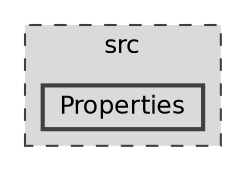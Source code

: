 digraph "C:/Users/hugoc/Desktop/2024_2025/Programação Orientada a Objetos/trabalhoPOO_23010_Fase1/src/Properties"
{
 // LATEX_PDF_SIZE
  bgcolor="transparent";
  edge [fontname=Helvetica,fontsize=12,labelfontname=Helvetica,labelfontsize=10];
  node [fontname=Helvetica,fontsize=12,shape=box,height=0.2,width=0.4];
  compound=true
  subgraph clusterdir_68267d1309a1af8e8297ef4c3efbcdba {
    graph [ bgcolor="#dadada", pencolor="grey25", label="src", fontname=Helvetica,fontsize=12 style="filled,dashed", URL="dir_68267d1309a1af8e8297ef4c3efbcdba.html",tooltip=""]
  dir_a6283325e2b58ba58d4c0c1ad7b1bf70 [label="Properties", fillcolor="#dadada", color="grey25", style="filled,bold", URL="dir_a6283325e2b58ba58d4c0c1ad7b1bf70.html",tooltip=""];
  }
}
